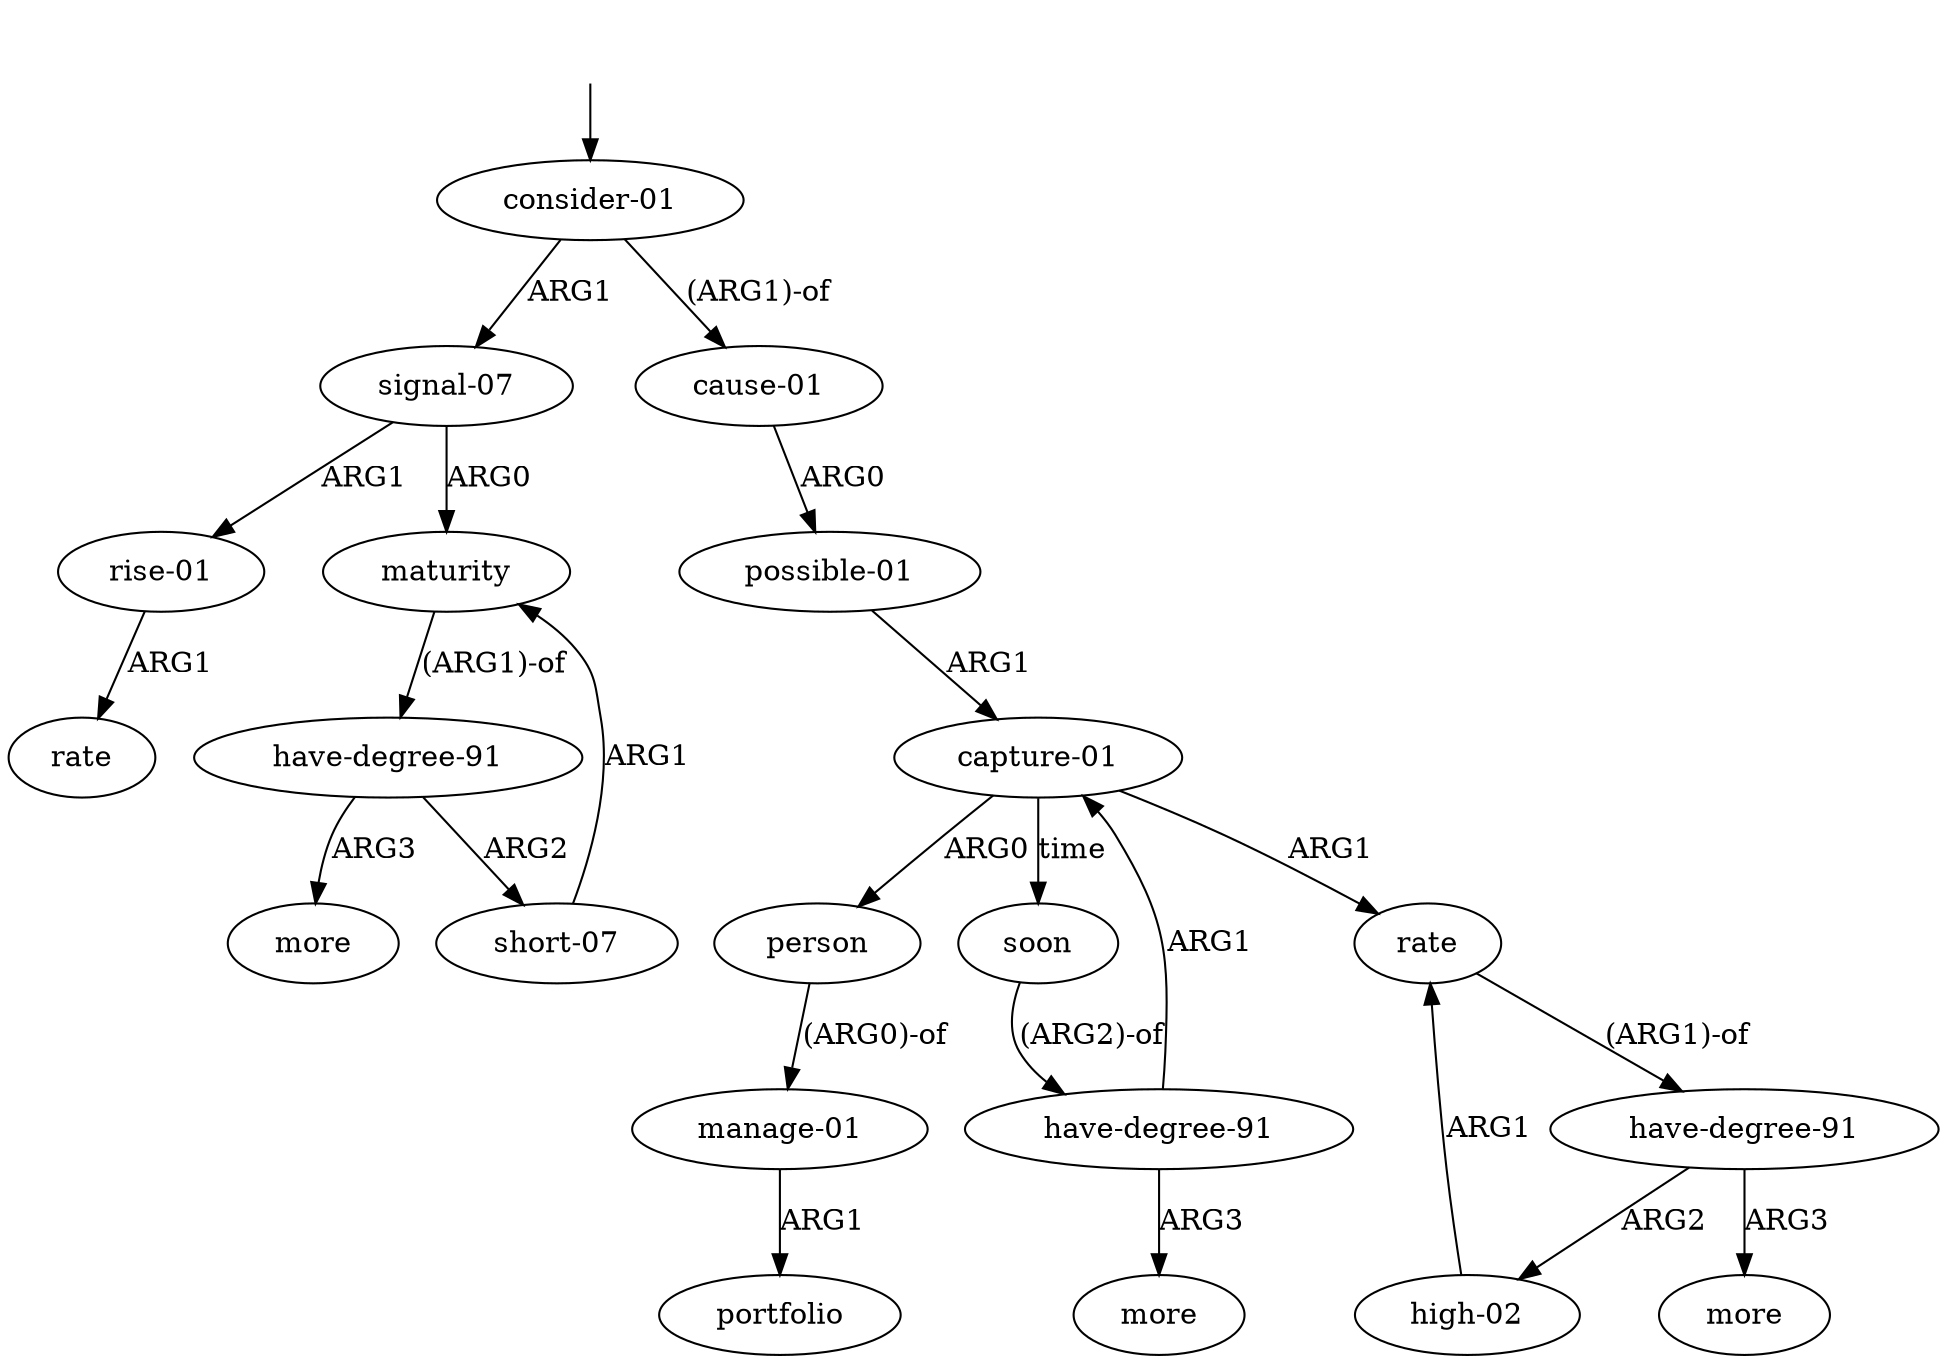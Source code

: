 digraph "20004006" {
  top [ style=invis ];
  top -> 0;
  0 [ label=<<table align="center" border="0" cellspacing="0"><tr><td colspan="2">consider-01</td></tr></table>> ];
  1 [ label=<<table align="center" border="0" cellspacing="0"><tr><td colspan="2">signal-07</td></tr></table>> ];
  2 [ label=<<table align="center" border="0" cellspacing="0"><tr><td colspan="2">maturity</td></tr></table>> ];
  3 [ label=<<table align="center" border="0" cellspacing="0"><tr><td colspan="2">have-degree-91</td></tr></table>> ];
  4 [ label=<<table align="center" border="0" cellspacing="0"><tr><td colspan="2">short-07</td></tr></table>> ];
  5 [ label=<<table align="center" border="0" cellspacing="0"><tr><td colspan="2">more</td></tr></table>> ];
  6 [ label=<<table align="center" border="0" cellspacing="0"><tr><td colspan="2">rise-01</td></tr></table>> ];
  7 [ label=<<table align="center" border="0" cellspacing="0"><tr><td colspan="2">rate</td></tr></table>> ];
  8 [ label=<<table align="center" border="0" cellspacing="0"><tr><td colspan="2">cause-01</td></tr></table>> ];
  9 [ label=<<table align="center" border="0" cellspacing="0"><tr><td colspan="2">possible-01</td></tr></table>> ];
  10 [ label=<<table align="center" border="0" cellspacing="0"><tr><td colspan="2">capture-01</td></tr></table>> ];
  11 [ label=<<table align="center" border="0" cellspacing="0"><tr><td colspan="2">person</td></tr></table>> ];
  12 [ label=<<table align="center" border="0" cellspacing="0"><tr><td colspan="2">manage-01</td></tr></table>> ];
  13 [ label=<<table align="center" border="0" cellspacing="0"><tr><td colspan="2">portfolio</td></tr></table>> ];
  14 [ label=<<table align="center" border="0" cellspacing="0"><tr><td colspan="2">rate</td></tr></table>> ];
  15 [ label=<<table align="center" border="0" cellspacing="0"><tr><td colspan="2">have-degree-91</td></tr></table>> ];
  16 [ label=<<table align="center" border="0" cellspacing="0"><tr><td colspan="2">high-02</td></tr></table>> ];
  17 [ label=<<table align="center" border="0" cellspacing="0"><tr><td colspan="2">more</td></tr></table>> ];
  18 [ label=<<table align="center" border="0" cellspacing="0"><tr><td colspan="2">soon</td></tr></table>> ];
  19 [ label=<<table align="center" border="0" cellspacing="0"><tr><td colspan="2">have-degree-91</td></tr></table>> ];
  20 [ label=<<table align="center" border="0" cellspacing="0"><tr><td colspan="2">more</td></tr></table>> ];
  11 -> 12 [ label="(ARG0)-of" ];
  8 -> 9 [ label="ARG0" ];
  18 -> 19 [ label="(ARG2)-of" ];
  4 -> 2 [ label="ARG1" ];
  10 -> 14 [ label="ARG1" ];
  6 -> 7 [ label="ARG1" ];
  15 -> 17 [ label="ARG3" ];
  0 -> 1 [ label="ARG1" ];
  2 -> 3 [ label="(ARG1)-of" ];
  15 -> 16 [ label="ARG2" ];
  19 -> 20 [ label="ARG3" ];
  12 -> 13 [ label="ARG1" ];
  16 -> 14 [ label="ARG1" ];
  10 -> 11 [ label="ARG0" ];
  10 -> 18 [ label="time" ];
  9 -> 10 [ label="ARG1" ];
  3 -> 5 [ label="ARG3" ];
  1 -> 6 [ label="ARG1" ];
  0 -> 8 [ label="(ARG1)-of" ];
  19 -> 10 [ label="ARG1" ];
  3 -> 4 [ label="ARG2" ];
  1 -> 2 [ label="ARG0" ];
  14 -> 15 [ label="(ARG1)-of" ];
}

